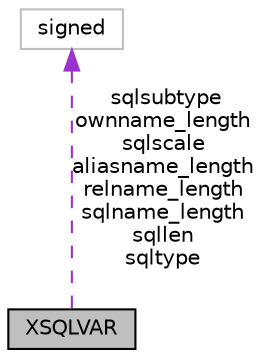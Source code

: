digraph "XSQLVAR"
{
 // LATEX_PDF_SIZE
  edge [fontname="Helvetica",fontsize="10",labelfontname="Helvetica",labelfontsize="10"];
  node [fontname="Helvetica",fontsize="10",shape=record];
  Node1 [label="XSQLVAR",height=0.2,width=0.4,color="black", fillcolor="grey75", style="filled", fontcolor="black",tooltip=" "];
  Node2 -> Node1 [dir="back",color="darkorchid3",fontsize="10",style="dashed",label=" sqlsubtype\nownname_length\nsqlscale\naliasname_length\nrelname_length\nsqlname_length\nsqllen\nsqltype" ];
  Node2 [label="signed",height=0.2,width=0.4,color="grey75", fillcolor="white", style="filled",tooltip=" "];
}
